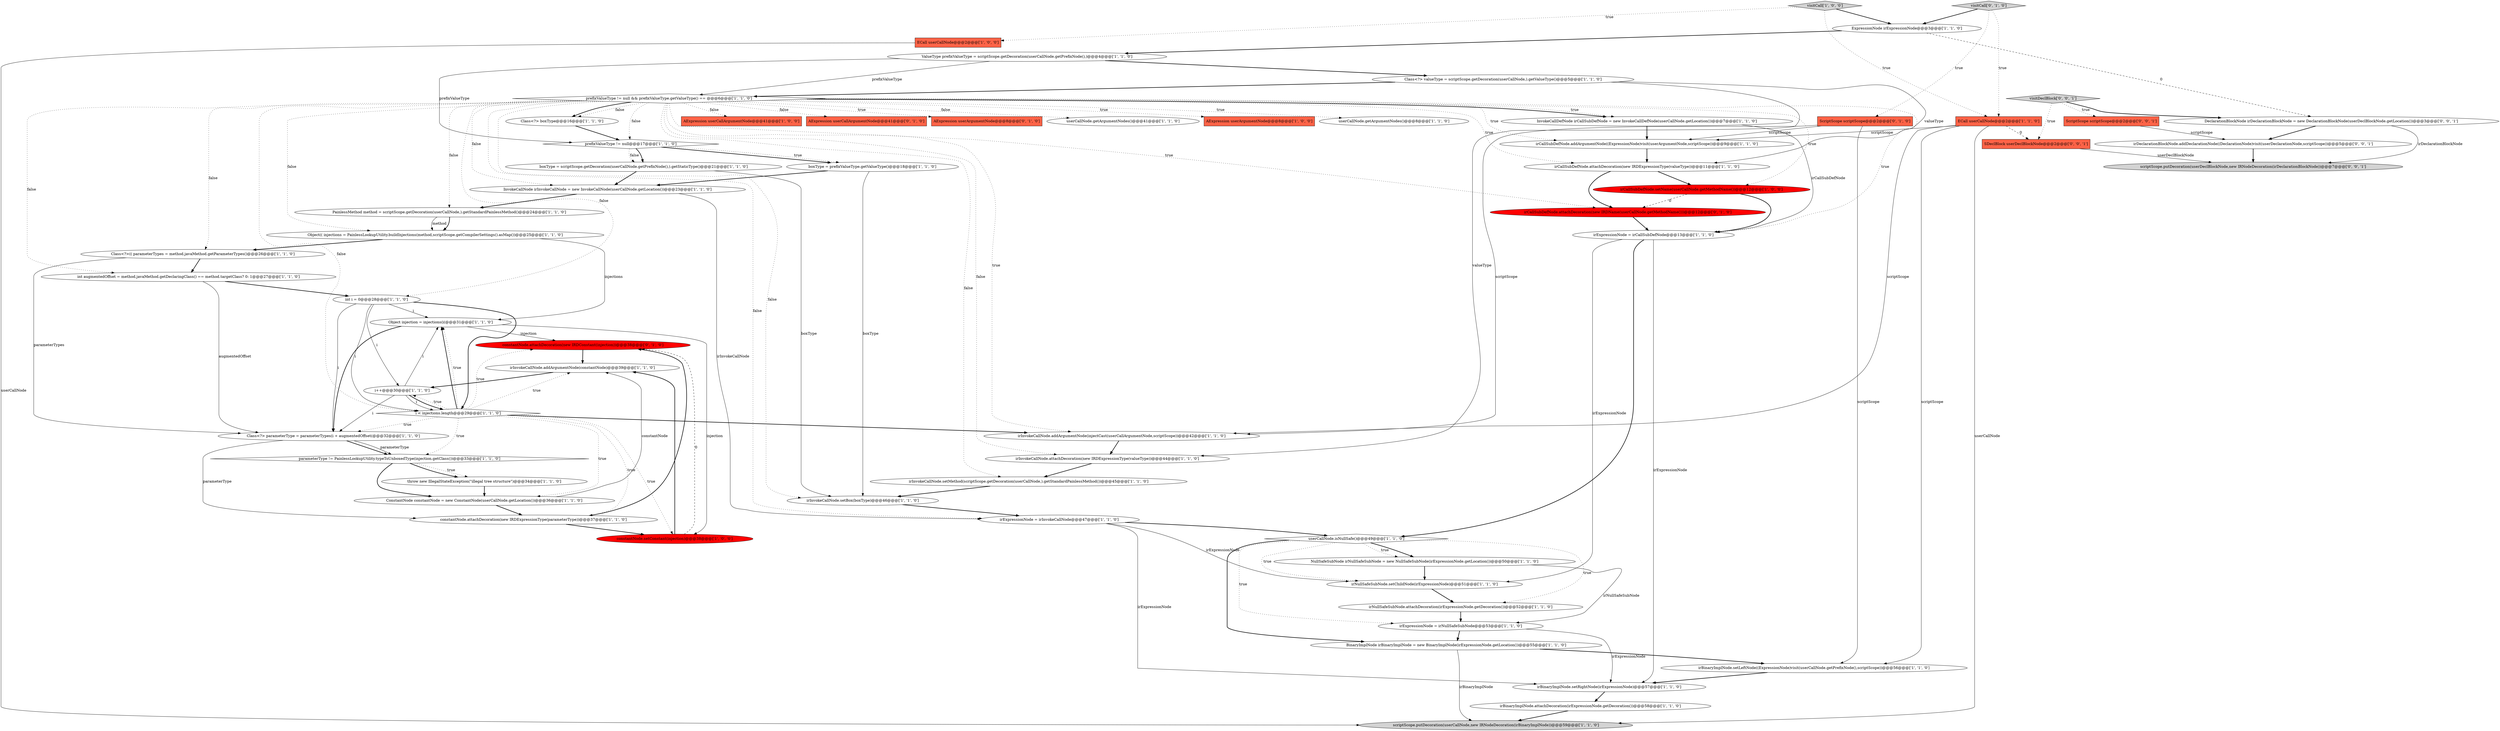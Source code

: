 digraph {
24 [style = filled, label = "ECall userCallNode@@@2@@@['1', '1', '0']", fillcolor = tomato, shape = box image = "AAA0AAABBB1BBB"];
28 [style = filled, label = "irInvokeCallNode.attachDecoration(new IRDExpressionType(valueType))@@@44@@@['1', '1', '0']", fillcolor = white, shape = ellipse image = "AAA0AAABBB1BBB"];
33 [style = filled, label = "irExpressionNode = irInvokeCallNode@@@47@@@['1', '1', '0']", fillcolor = white, shape = ellipse image = "AAA0AAABBB1BBB"];
0 [style = filled, label = "InvokeCallDefNode irCallSubDefNode = new InvokeCallDefNode(userCallNode.getLocation())@@@7@@@['1', '1', '0']", fillcolor = white, shape = ellipse image = "AAA0AAABBB1BBB"];
51 [style = filled, label = "ScriptScope scriptScope@@@2@@@['0', '1', '0']", fillcolor = tomato, shape = box image = "AAA0AAABBB2BBB"];
10 [style = filled, label = "irCallSubDefNode.attachDecoration(new IRDExpressionType(valueType))@@@11@@@['1', '1', '0']", fillcolor = white, shape = ellipse image = "AAA0AAABBB1BBB"];
48 [style = filled, label = "constantNode.attachDecoration(new IRDExpressionType(parameterType))@@@37@@@['1', '1', '0']", fillcolor = white, shape = ellipse image = "AAA0AAABBB1BBB"];
5 [style = filled, label = "BinaryImplNode irBinaryImplNode = new BinaryImplNode(irExpressionNode.getLocation())@@@55@@@['1', '1', '0']", fillcolor = white, shape = ellipse image = "AAA0AAABBB1BBB"];
25 [style = filled, label = "AExpression userCallArgumentNode@@@41@@@['1', '0', '0']", fillcolor = tomato, shape = box image = "AAA0AAABBB1BBB"];
41 [style = filled, label = "irBinaryImplNode.setLeftNode((ExpressionNode)visit(userCallNode.getPrefixNode(),scriptScope))@@@56@@@['1', '1', '0']", fillcolor = white, shape = ellipse image = "AAA0AAABBB1BBB"];
7 [style = filled, label = "irInvokeCallNode.addArgumentNode(injectCast(userCallArgumentNode,scriptScope))@@@42@@@['1', '1', '0']", fillcolor = white, shape = ellipse image = "AAA0AAABBB1BBB"];
9 [style = filled, label = "boxType = scriptScope.getDecoration(userCallNode.getPrefixNode(),).getStaticType()@@@21@@@['1', '1', '0']", fillcolor = white, shape = ellipse image = "AAA0AAABBB1BBB"];
35 [style = filled, label = "irNullSafeSubNode.setChildNode(irExpressionNode)@@@51@@@['1', '1', '0']", fillcolor = white, shape = ellipse image = "AAA0AAABBB1BBB"];
8 [style = filled, label = "prefixValueType != null && prefixValueType.getValueType() == @@@6@@@['1', '1', '0']", fillcolor = white, shape = diamond image = "AAA0AAABBB1BBB"];
42 [style = filled, label = "Class<?>(( parameterTypes = method.javaMethod.getParameterTypes()@@@26@@@['1', '1', '0']", fillcolor = white, shape = ellipse image = "AAA0AAABBB1BBB"];
19 [style = filled, label = "irInvokeCallNode.addArgumentNode(constantNode)@@@39@@@['1', '1', '0']", fillcolor = white, shape = ellipse image = "AAA0AAABBB1BBB"];
53 [style = filled, label = "AExpression userCallArgumentNode@@@41@@@['0', '1', '0']", fillcolor = tomato, shape = box image = "AAA0AAABBB2BBB"];
43 [style = filled, label = "Object injection = injections(i(@@@31@@@['1', '1', '0']", fillcolor = white, shape = ellipse image = "AAA0AAABBB1BBB"];
47 [style = filled, label = "Class<?> boxType@@@16@@@['1', '1', '0']", fillcolor = white, shape = ellipse image = "AAA0AAABBB1BBB"];
16 [style = filled, label = "irBinaryImplNode.setRightNode(irExpressionNode)@@@57@@@['1', '1', '0']", fillcolor = white, shape = ellipse image = "AAA0AAABBB1BBB"];
2 [style = filled, label = "ECall userCallNode@@@2@@@['1', '0', '0']", fillcolor = tomato, shape = box image = "AAA0AAABBB1BBB"];
20 [style = filled, label = "NullSafeSubNode irNullSafeSubNode = new NullSafeSubNode(irExpressionNode.getLocation())@@@50@@@['1', '1', '0']", fillcolor = white, shape = ellipse image = "AAA0AAABBB1BBB"];
27 [style = filled, label = "irCallSubDefNode.addArgumentNode((ExpressionNode)visit(userArgumentNode,scriptScope))@@@9@@@['1', '1', '0']", fillcolor = white, shape = ellipse image = "AAA0AAABBB1BBB"];
45 [style = filled, label = "throw new IllegalStateException(\"illegal tree structure\")@@@34@@@['1', '1', '0']", fillcolor = white, shape = ellipse image = "AAA0AAABBB1BBB"];
52 [style = filled, label = "AExpression userArgumentNode@@@8@@@['0', '1', '0']", fillcolor = tomato, shape = box image = "AAA0AAABBB2BBB"];
55 [style = filled, label = "irCallSubDefNode.attachDecoration(new IRDName(userCallNode.getMethodName()))@@@12@@@['0', '1', '0']", fillcolor = red, shape = ellipse image = "AAA1AAABBB2BBB"];
29 [style = filled, label = "scriptScope.putDecoration(userCallNode,new IRNodeDecoration(irBinaryImplNode))@@@59@@@['1', '1', '0']", fillcolor = lightgray, shape = ellipse image = "AAA0AAABBB1BBB"];
15 [style = filled, label = "irExpressionNode = irCallSubDefNode@@@13@@@['1', '1', '0']", fillcolor = white, shape = ellipse image = "AAA0AAABBB1BBB"];
3 [style = filled, label = "int i = 0@@@28@@@['1', '1', '0']", fillcolor = white, shape = ellipse image = "AAA0AAABBB1BBB"];
4 [style = filled, label = "InvokeCallNode irInvokeCallNode = new InvokeCallNode(userCallNode.getLocation())@@@23@@@['1', '1', '0']", fillcolor = white, shape = ellipse image = "AAA0AAABBB1BBB"];
17 [style = filled, label = "visitCall['1', '0', '0']", fillcolor = lightgray, shape = diamond image = "AAA0AAABBB1BBB"];
12 [style = filled, label = "ConstantNode constantNode = new ConstantNode(userCallNode.getLocation())@@@36@@@['1', '1', '0']", fillcolor = white, shape = ellipse image = "AAA0AAABBB1BBB"];
22 [style = filled, label = "boxType = prefixValueType.getValueType()@@@18@@@['1', '1', '0']", fillcolor = white, shape = ellipse image = "AAA0AAABBB1BBB"];
36 [style = filled, label = "irCallSubDefNode.setName(userCallNode.getMethodName())@@@12@@@['1', '0', '0']", fillcolor = red, shape = ellipse image = "AAA1AAABBB1BBB"];
54 [style = filled, label = "constantNode.attachDecoration(new IRDConstant(injection))@@@38@@@['0', '1', '0']", fillcolor = red, shape = ellipse image = "AAA1AAABBB2BBB"];
18 [style = filled, label = "Class<?> valueType = scriptScope.getDecoration(userCallNode,).getValueType()@@@5@@@['1', '1', '0']", fillcolor = white, shape = ellipse image = "AAA0AAABBB1BBB"];
38 [style = filled, label = "irBinaryImplNode.attachDecoration(irExpressionNode.getDecoration())@@@58@@@['1', '1', '0']", fillcolor = white, shape = ellipse image = "AAA0AAABBB1BBB"];
61 [style = filled, label = "SDeclBlock userDeclBlockNode@@@2@@@['0', '0', '1']", fillcolor = tomato, shape = box image = "AAA0AAABBB3BBB"];
31 [style = filled, label = "int augmentedOffset = method.javaMethod.getDeclaringClass() == method.targetClass? 0: 1@@@27@@@['1', '1', '0']", fillcolor = white, shape = ellipse image = "AAA0AAABBB1BBB"];
40 [style = filled, label = "userCallNode.getArgumentNodes()@@@41@@@['1', '1', '0']", fillcolor = white, shape = ellipse image = "AAA0AAABBB1BBB"];
62 [style = filled, label = "scriptScope.putDecoration(userDeclBlockNode,new IRNodeDecoration(irDeclarationBlockNode))@@@7@@@['0', '0', '1']", fillcolor = lightgray, shape = ellipse image = "AAA0AAABBB3BBB"];
13 [style = filled, label = "userCallNode.isNullSafe()@@@49@@@['1', '1', '0']", fillcolor = white, shape = diamond image = "AAA0AAABBB1BBB"];
46 [style = filled, label = "irExpressionNode = irNullSafeSubNode@@@53@@@['1', '1', '0']", fillcolor = white, shape = ellipse image = "AAA0AAABBB1BBB"];
58 [style = filled, label = "ScriptScope scriptScope@@@2@@@['0', '0', '1']", fillcolor = tomato, shape = box image = "AAA0AAABBB3BBB"];
23 [style = filled, label = "i < injections.length@@@29@@@['1', '1', '0']", fillcolor = white, shape = diamond image = "AAA0AAABBB1BBB"];
30 [style = filled, label = "PainlessMethod method = scriptScope.getDecoration(userCallNode,).getStandardPainlessMethod()@@@24@@@['1', '1', '0']", fillcolor = white, shape = ellipse image = "AAA0AAABBB1BBB"];
11 [style = filled, label = "prefixValueType != null@@@17@@@['1', '1', '0']", fillcolor = white, shape = diamond image = "AAA0AAABBB1BBB"];
44 [style = filled, label = "Class<?> parameterType = parameterTypes(i + augmentedOffset(@@@32@@@['1', '1', '0']", fillcolor = white, shape = ellipse image = "AAA0AAABBB1BBB"];
6 [style = filled, label = "Object(( injections = PainlessLookupUtility.buildInjections(method,scriptScope.getCompilerSettings().asMap())@@@25@@@['1', '1', '0']", fillcolor = white, shape = ellipse image = "AAA0AAABBB1BBB"];
49 [style = filled, label = "irInvokeCallNode.setMethod(scriptScope.getDecoration(userCallNode,).getStandardPainlessMethod())@@@45@@@['1', '1', '0']", fillcolor = white, shape = ellipse image = "AAA0AAABBB1BBB"];
21 [style = filled, label = "i++@@@30@@@['1', '1', '0']", fillcolor = white, shape = ellipse image = "AAA0AAABBB1BBB"];
34 [style = filled, label = "ValueType prefixValueType = scriptScope.getDecoration(userCallNode.getPrefixNode(),)@@@4@@@['1', '1', '0']", fillcolor = white, shape = ellipse image = "AAA0AAABBB1BBB"];
37 [style = filled, label = "AExpression userArgumentNode@@@8@@@['1', '0', '0']", fillcolor = tomato, shape = box image = "AAA0AAABBB1BBB"];
50 [style = filled, label = "userCallNode.getArgumentNodes()@@@8@@@['1', '1', '0']", fillcolor = white, shape = ellipse image = "AAA0AAABBB1BBB"];
56 [style = filled, label = "visitCall['0', '1', '0']", fillcolor = lightgray, shape = diamond image = "AAA0AAABBB2BBB"];
32 [style = filled, label = "parameterType != PainlessLookupUtility.typeToUnboxedType(injection.getClass())@@@33@@@['1', '1', '0']", fillcolor = white, shape = diamond image = "AAA0AAABBB1BBB"];
1 [style = filled, label = "irInvokeCallNode.setBox(boxType)@@@46@@@['1', '1', '0']", fillcolor = white, shape = ellipse image = "AAA0AAABBB1BBB"];
39 [style = filled, label = "ExpressionNode irExpressionNode@@@3@@@['1', '1', '0']", fillcolor = white, shape = ellipse image = "AAA0AAABBB1BBB"];
60 [style = filled, label = "visitDeclBlock['0', '0', '1']", fillcolor = lightgray, shape = diamond image = "AAA0AAABBB3BBB"];
14 [style = filled, label = "irNullSafeSubNode.attachDecoration(irExpressionNode.getDecoration())@@@52@@@['1', '1', '0']", fillcolor = white, shape = ellipse image = "AAA0AAABBB1BBB"];
26 [style = filled, label = "constantNode.setConstant(injection)@@@38@@@['1', '0', '0']", fillcolor = red, shape = ellipse image = "AAA1AAABBB1BBB"];
57 [style = filled, label = "irDeclarationBlockNode.addDeclarationNode((DeclarationNode)visit(userDeclarationNode,scriptScope))@@@5@@@['0', '0', '1']", fillcolor = white, shape = ellipse image = "AAA0AAABBB3BBB"];
59 [style = filled, label = "DeclarationBlockNode irDeclarationBlockNode = new DeclarationBlockNode(userDeclBlockNode.getLocation())@@@3@@@['0', '0', '1']", fillcolor = white, shape = ellipse image = "AAA0AAABBB3BBB"];
24->27 [style = solid, label="scriptScope"];
42->44 [style = solid, label="parameterTypes"];
31->44 [style = solid, label="augmentedOffset"];
56->24 [style = dotted, label="true"];
46->16 [style = solid, label="irExpressionNode"];
57->62 [style = bold, label=""];
46->5 [style = bold, label=""];
32->12 [style = bold, label=""];
13->20 [style = dotted, label="true"];
8->28 [style = dotted, label="false"];
26->54 [style = dashed, label="0"];
34->18 [style = bold, label=""];
59->57 [style = bold, label=""];
32->45 [style = dotted, label="true"];
39->59 [style = dashed, label="0"];
8->49 [style = dotted, label="false"];
12->19 [style = solid, label="constantNode"];
30->6 [style = bold, label=""];
11->9 [style = bold, label=""];
54->19 [style = bold, label=""];
47->11 [style = bold, label=""];
8->37 [style = dotted, label="true"];
13->35 [style = dotted, label="true"];
22->4 [style = bold, label=""];
48->54 [style = bold, label=""];
8->0 [style = bold, label=""];
60->58 [style = dotted, label="true"];
1->33 [style = bold, label=""];
20->46 [style = solid, label="irNullSafeSubNode"];
23->44 [style = dotted, label="true"];
33->16 [style = solid, label="irExpressionNode"];
3->44 [style = solid, label="i"];
8->52 [style = dotted, label="true"];
11->9 [style = dotted, label="false"];
14->46 [style = bold, label=""];
8->47 [style = bold, label=""];
51->7 [style = solid, label="scriptScope"];
8->0 [style = dotted, label="true"];
17->2 [style = dotted, label="true"];
8->55 [style = dotted, label="true"];
43->44 [style = bold, label=""];
8->33 [style = dotted, label="false"];
33->35 [style = solid, label="irExpressionNode"];
15->16 [style = solid, label="irExpressionNode"];
30->6 [style = solid, label="method"];
34->8 [style = solid, label="prefixValueType"];
15->13 [style = bold, label=""];
8->6 [style = dotted, label="false"];
24->29 [style = solid, label="userCallNode"];
39->34 [style = bold, label=""];
34->11 [style = solid, label="prefixValueType"];
23->21 [style = dotted, label="true"];
8->4 [style = dotted, label="false"];
8->7 [style = dotted, label="true"];
3->21 [style = solid, label="i"];
23->43 [style = dotted, label="true"];
42->31 [style = bold, label=""];
12->48 [style = bold, label=""];
23->19 [style = dotted, label="true"];
24->61 [style = dashed, label="0"];
58->57 [style = solid, label="scriptScope"];
33->13 [style = bold, label=""];
3->23 [style = solid, label="i"];
8->50 [style = dotted, label="true"];
3->23 [style = bold, label=""];
13->46 [style = dotted, label="true"];
61->62 [style = solid, label="userDeclBlockNode"];
49->1 [style = bold, label=""];
2->29 [style = solid, label="userCallNode"];
44->32 [style = bold, label=""];
17->39 [style = bold, label=""];
13->5 [style = bold, label=""];
3->43 [style = solid, label="i"];
23->7 [style = bold, label=""];
31->3 [style = bold, label=""];
36->55 [style = dashed, label="0"];
9->1 [style = solid, label="boxType"];
43->26 [style = solid, label="injection"];
21->23 [style = bold, label=""];
0->15 [style = solid, label="irCallSubDefNode"];
21->43 [style = solid, label="i"];
8->11 [style = dotted, label="false"];
8->25 [style = dotted, label="false"];
4->33 [style = solid, label="irInvokeCallNode"];
24->7 [style = solid, label="scriptScope"];
28->49 [style = bold, label=""];
23->43 [style = bold, label=""];
6->42 [style = bold, label=""];
8->15 [style = dotted, label="true"];
8->31 [style = dotted, label="false"];
26->19 [style = bold, label=""];
35->14 [style = bold, label=""];
48->26 [style = bold, label=""];
23->32 [style = dotted, label="true"];
7->28 [style = bold, label=""];
43->54 [style = solid, label="injection"];
27->10 [style = bold, label=""];
56->39 [style = bold, label=""];
11->22 [style = bold, label=""];
55->15 [style = bold, label=""];
41->16 [style = bold, label=""];
18->8 [style = bold, label=""];
8->36 [style = dotted, label="true"];
60->61 [style = dotted, label="true"];
13->14 [style = dotted, label="true"];
8->42 [style = dotted, label="false"];
17->24 [style = dotted, label="true"];
51->27 [style = solid, label="scriptScope"];
19->21 [style = bold, label=""];
8->40 [style = dotted, label="false"];
32->45 [style = bold, label=""];
59->62 [style = solid, label="irDeclarationBlockNode"];
23->54 [style = dotted, label="true"];
8->3 [style = dotted, label="false"];
8->23 [style = dotted, label="false"];
44->32 [style = solid, label="parameterType"];
0->27 [style = bold, label=""];
24->41 [style = solid, label="scriptScope"];
23->48 [style = dotted, label="true"];
9->4 [style = bold, label=""];
38->29 [style = bold, label=""];
8->53 [style = dotted, label="false"];
36->15 [style = bold, label=""];
8->10 [style = dotted, label="true"];
60->59 [style = bold, label=""];
10->55 [style = bold, label=""];
5->29 [style = solid, label="irBinaryImplNode"];
11->22 [style = dotted, label="true"];
10->36 [style = bold, label=""];
6->43 [style = solid, label="injections"];
45->12 [style = bold, label=""];
21->44 [style = solid, label="i"];
23->26 [style = dotted, label="true"];
56->51 [style = dotted, label="true"];
5->41 [style = bold, label=""];
4->30 [style = bold, label=""];
18->28 [style = solid, label="valueType"];
51->41 [style = solid, label="scriptScope"];
44->48 [style = solid, label="parameterType"];
20->35 [style = bold, label=""];
8->27 [style = dotted, label="true"];
23->12 [style = dotted, label="true"];
8->47 [style = dotted, label="false"];
8->30 [style = dotted, label="false"];
21->23 [style = solid, label="i"];
22->1 [style = solid, label="boxType"];
18->10 [style = solid, label="valueType"];
8->1 [style = dotted, label="false"];
16->38 [style = bold, label=""];
15->35 [style = solid, label="irExpressionNode"];
13->20 [style = bold, label=""];
}
